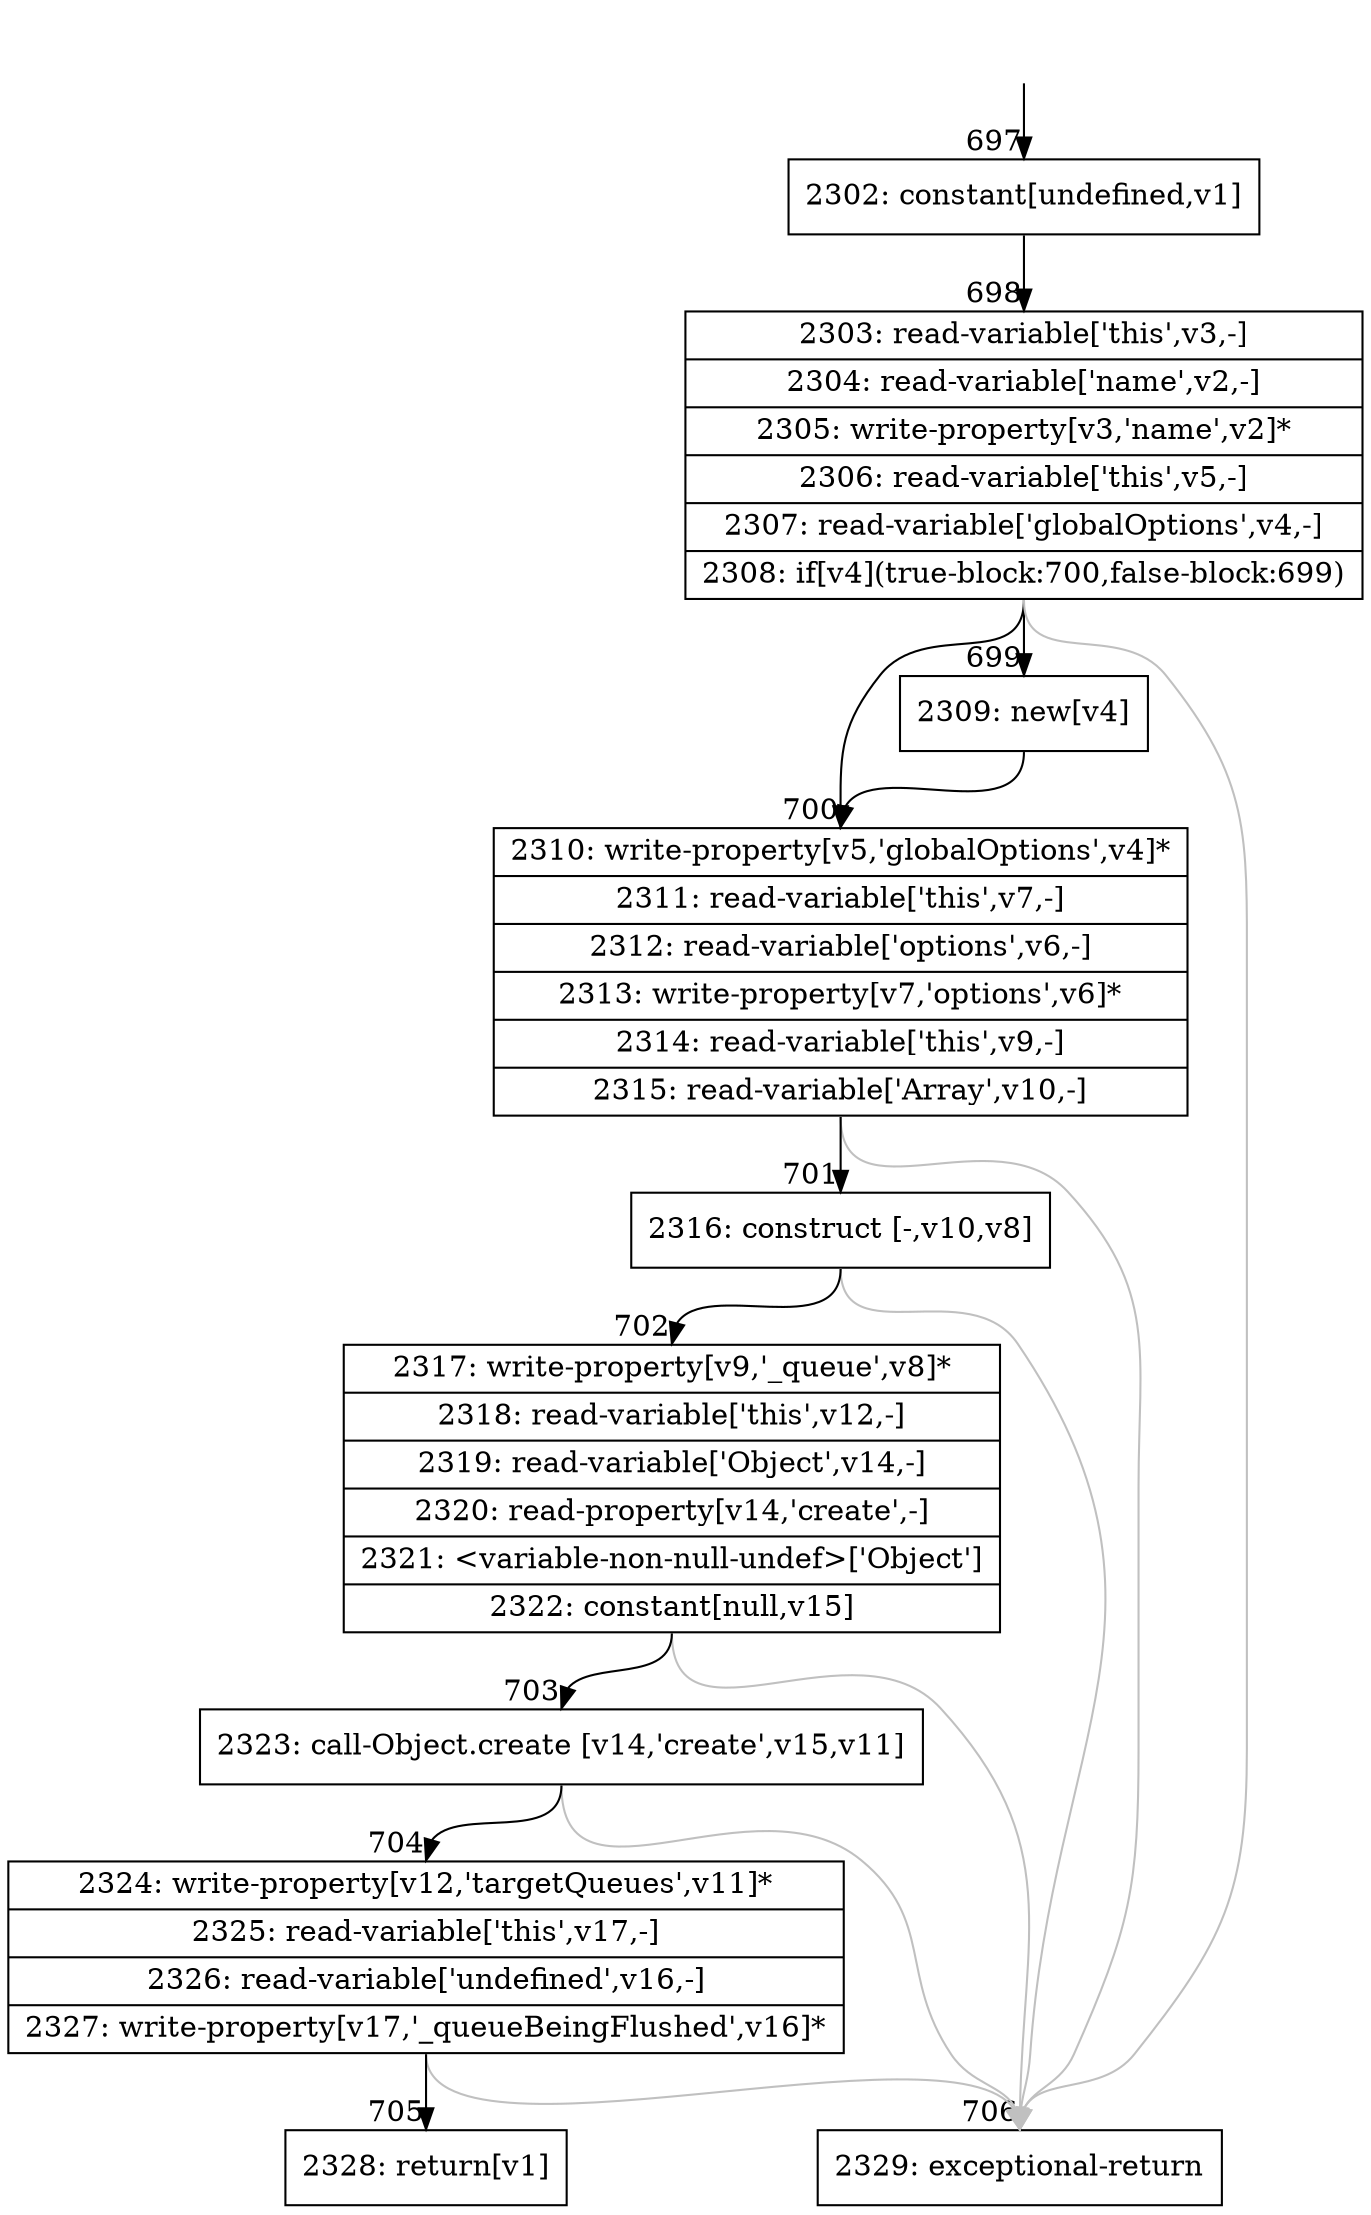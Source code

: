 digraph {
rankdir="TD"
BB_entry49[shape=none,label=""];
BB_entry49 -> BB697 [tailport=s, headport=n, headlabel="    697"]
BB697 [shape=record label="{2302: constant[undefined,v1]}" ] 
BB697 -> BB698 [tailport=s, headport=n, headlabel="      698"]
BB698 [shape=record label="{2303: read-variable['this',v3,-]|2304: read-variable['name',v2,-]|2305: write-property[v3,'name',v2]*|2306: read-variable['this',v5,-]|2307: read-variable['globalOptions',v4,-]|2308: if[v4](true-block:700,false-block:699)}" ] 
BB698 -> BB700 [tailport=s, headport=n, headlabel="      700"]
BB698 -> BB699 [tailport=s, headport=n, headlabel="      699"]
BB698 -> BB706 [tailport=s, headport=n, color=gray, headlabel="      706"]
BB699 [shape=record label="{2309: new[v4]}" ] 
BB699 -> BB700 [tailport=s, headport=n]
BB700 [shape=record label="{2310: write-property[v5,'globalOptions',v4]*|2311: read-variable['this',v7,-]|2312: read-variable['options',v6,-]|2313: write-property[v7,'options',v6]*|2314: read-variable['this',v9,-]|2315: read-variable['Array',v10,-]}" ] 
BB700 -> BB701 [tailport=s, headport=n, headlabel="      701"]
BB700 -> BB706 [tailport=s, headport=n, color=gray]
BB701 [shape=record label="{2316: construct [-,v10,v8]}" ] 
BB701 -> BB702 [tailport=s, headport=n, headlabel="      702"]
BB701 -> BB706 [tailport=s, headport=n, color=gray]
BB702 [shape=record label="{2317: write-property[v9,'_queue',v8]*|2318: read-variable['this',v12,-]|2319: read-variable['Object',v14,-]|2320: read-property[v14,'create',-]|2321: \<variable-non-null-undef\>['Object']|2322: constant[null,v15]}" ] 
BB702 -> BB703 [tailport=s, headport=n, headlabel="      703"]
BB702 -> BB706 [tailport=s, headport=n, color=gray]
BB703 [shape=record label="{2323: call-Object.create [v14,'create',v15,v11]}" ] 
BB703 -> BB704 [tailport=s, headport=n, headlabel="      704"]
BB703 -> BB706 [tailport=s, headport=n, color=gray]
BB704 [shape=record label="{2324: write-property[v12,'targetQueues',v11]*|2325: read-variable['this',v17,-]|2326: read-variable['undefined',v16,-]|2327: write-property[v17,'_queueBeingFlushed',v16]*}" ] 
BB704 -> BB705 [tailport=s, headport=n, headlabel="      705"]
BB704 -> BB706 [tailport=s, headport=n, color=gray]
BB705 [shape=record label="{2328: return[v1]}" ] 
BB706 [shape=record label="{2329: exceptional-return}" ] 
//#$~ 759
}
